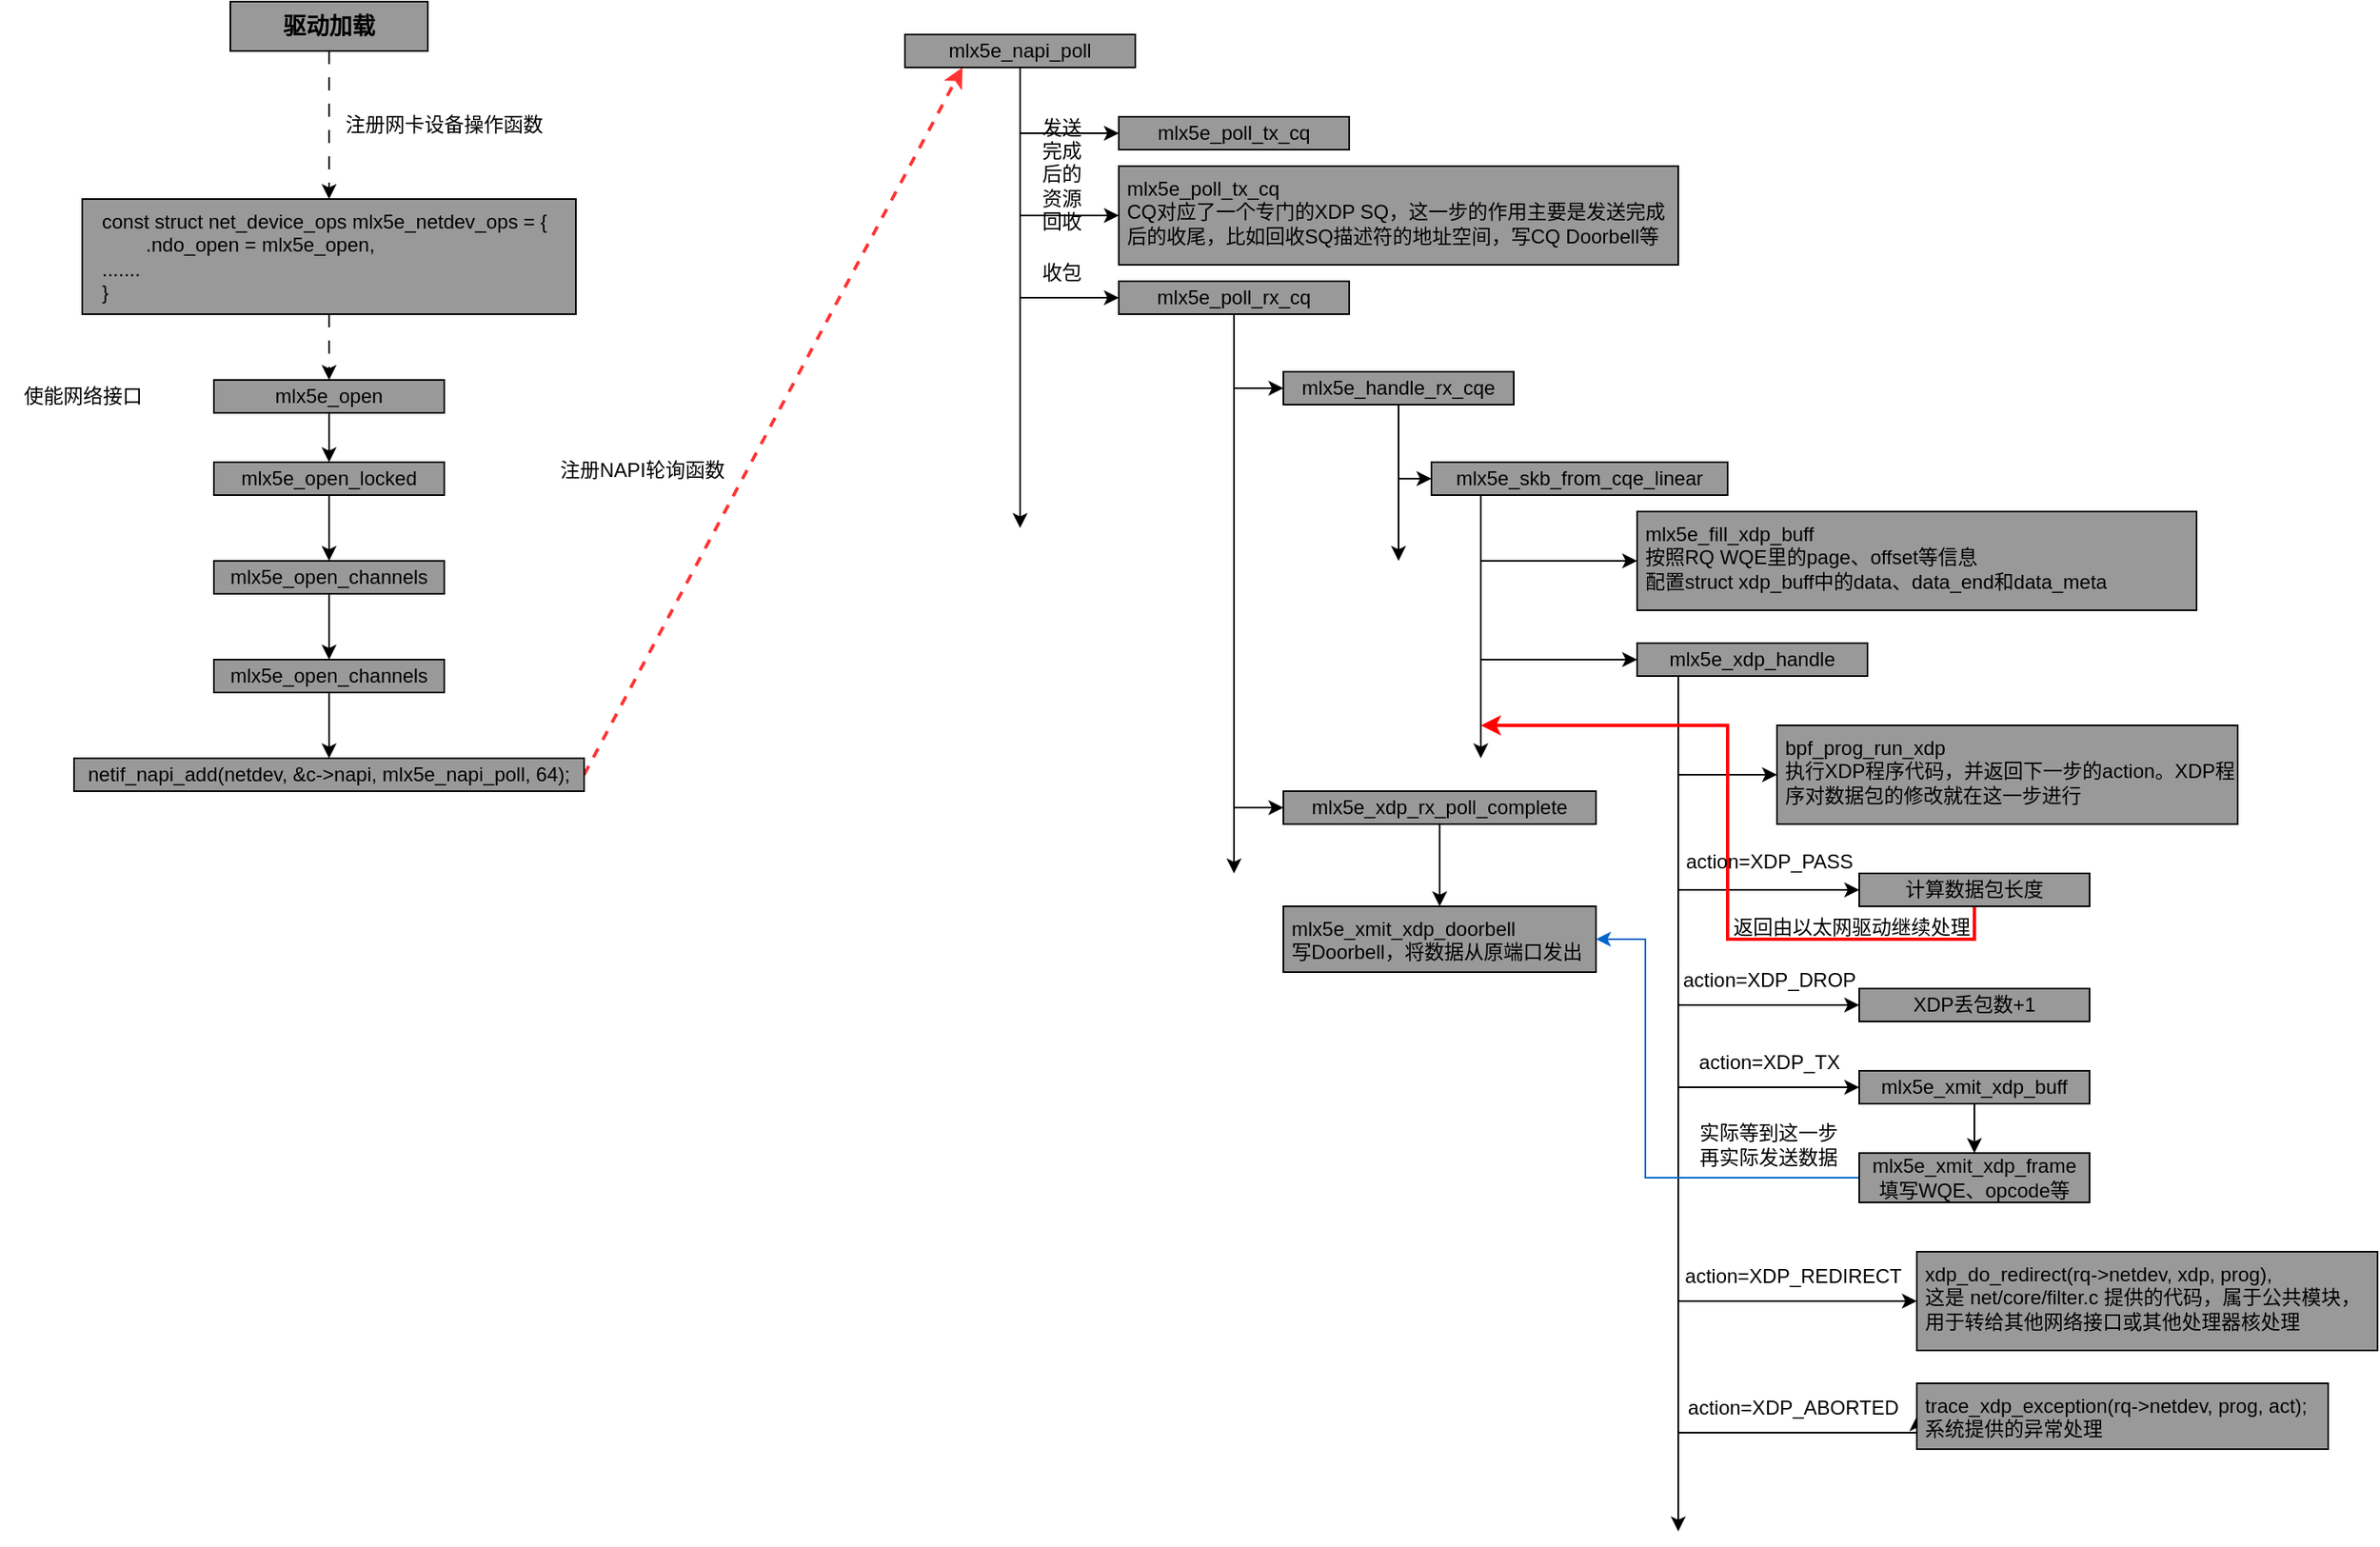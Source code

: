 <mxfile version="24.7.5">
  <diagram name="mlx5-xdp" id="FevarODxADinLCKY7utO">
    <mxGraphModel dx="1185" dy="627" grid="1" gridSize="10" guides="1" tooltips="1" connect="1" arrows="1" fold="1" page="1" pageScale="1" pageWidth="850" pageHeight="1100" math="0" shadow="0">
      <root>
        <mxCell id="0" />
        <mxCell id="1" parent="0" />
        <mxCell id="h8XMJmXSjZCXgNOctJCN-5" style="edgeStyle=orthogonalEdgeStyle;rounded=0;orthogonalLoop=1;jettySize=auto;html=1;fontFamily=Helvetica;fontSize=12;fontColor=default;dashed=1;dashPattern=8 8;" edge="1" parent="1" source="h8XMJmXSjZCXgNOctJCN-1" target="h8XMJmXSjZCXgNOctJCN-3">
          <mxGeometry relative="1" as="geometry" />
        </mxCell>
        <mxCell id="h8XMJmXSjZCXgNOctJCN-1" value="&lt;font style=&quot;font-size: 14px;&quot;&gt;&lt;b&gt;驱动加载&lt;/b&gt;&lt;/font&gt;" style="rounded=0;whiteSpace=wrap;html=1;fillColor=#999999;" vertex="1" parent="1">
          <mxGeometry x="250" y="320" width="120" height="30" as="geometry" />
        </mxCell>
        <mxCell id="h8XMJmXSjZCXgNOctJCN-2" value="" style="rounded=0;whiteSpace=wrap;html=1;fillColor=#999999;strokeColor=default;align=center;verticalAlign=middle;fontFamily=Helvetica;fontSize=12;fontColor=default;" vertex="1" parent="1">
          <mxGeometry x="160" y="440" width="300" height="70" as="geometry" />
        </mxCell>
        <mxCell id="h8XMJmXSjZCXgNOctJCN-16" style="edgeStyle=orthogonalEdgeStyle;rounded=0;orthogonalLoop=1;jettySize=auto;html=1;fontFamily=Helvetica;fontSize=12;fontColor=default;dashed=1;dashPattern=8 8;" edge="1" parent="1" source="h8XMJmXSjZCXgNOctJCN-3" target="h8XMJmXSjZCXgNOctJCN-6">
          <mxGeometry relative="1" as="geometry" />
        </mxCell>
        <mxCell id="h8XMJmXSjZCXgNOctJCN-3" value="const struct net_device_ops mlx5e_netdev_ops = {&lt;div&gt;&lt;span style=&quot;white-space: pre;&quot;&gt;&#x9;&lt;/span&gt;.ndo_open = mlx5e_open,&lt;/div&gt;&lt;div&gt;.......&lt;/div&gt;&lt;div&gt;}&lt;/div&gt;" style="text;html=1;align=left;verticalAlign=middle;whiteSpace=wrap;rounded=0;fontFamily=Helvetica;fontSize=12;fontColor=default;" vertex="1" parent="1">
          <mxGeometry x="170" y="440" width="280" height="70" as="geometry" />
        </mxCell>
        <mxCell id="h8XMJmXSjZCXgNOctJCN-4" value="注册网卡设备操作函数" style="text;strokeColor=none;align=center;fillColor=none;html=1;verticalAlign=middle;whiteSpace=wrap;rounded=0;fontFamily=Helvetica;fontSize=12;fontColor=default;" vertex="1" parent="1">
          <mxGeometry x="310" y="380" width="140" height="30" as="geometry" />
        </mxCell>
        <mxCell id="h8XMJmXSjZCXgNOctJCN-11" style="edgeStyle=orthogonalEdgeStyle;rounded=0;orthogonalLoop=1;jettySize=auto;html=1;fontFamily=Helvetica;fontSize=12;fontColor=default;" edge="1" parent="1" source="h8XMJmXSjZCXgNOctJCN-6" target="h8XMJmXSjZCXgNOctJCN-7">
          <mxGeometry relative="1" as="geometry" />
        </mxCell>
        <mxCell id="h8XMJmXSjZCXgNOctJCN-6" value="mlx5e_open" style="rounded=0;whiteSpace=wrap;html=1;fillColor=#999999;strokeColor=default;align=center;verticalAlign=middle;fontFamily=Helvetica;fontSize=12;fontColor=default;" vertex="1" parent="1">
          <mxGeometry x="240" y="550" width="140" height="20" as="geometry" />
        </mxCell>
        <mxCell id="h8XMJmXSjZCXgNOctJCN-13" style="edgeStyle=orthogonalEdgeStyle;rounded=0;orthogonalLoop=1;jettySize=auto;html=1;entryX=0.5;entryY=0;entryDx=0;entryDy=0;fontFamily=Helvetica;fontSize=12;fontColor=default;" edge="1" parent="1" source="h8XMJmXSjZCXgNOctJCN-7" target="h8XMJmXSjZCXgNOctJCN-8">
          <mxGeometry relative="1" as="geometry" />
        </mxCell>
        <mxCell id="h8XMJmXSjZCXgNOctJCN-7" value="mlx5e_open_locked" style="rounded=0;whiteSpace=wrap;html=1;fillColor=#999999;strokeColor=default;align=center;verticalAlign=middle;fontFamily=Helvetica;fontSize=12;fontColor=default;" vertex="1" parent="1">
          <mxGeometry x="240" y="600" width="140" height="20" as="geometry" />
        </mxCell>
        <mxCell id="h8XMJmXSjZCXgNOctJCN-14" style="edgeStyle=orthogonalEdgeStyle;rounded=0;orthogonalLoop=1;jettySize=auto;html=1;fontFamily=Helvetica;fontSize=12;fontColor=default;" edge="1" parent="1" source="h8XMJmXSjZCXgNOctJCN-8" target="h8XMJmXSjZCXgNOctJCN-9">
          <mxGeometry relative="1" as="geometry" />
        </mxCell>
        <mxCell id="h8XMJmXSjZCXgNOctJCN-8" value="mlx5e_open_channels" style="rounded=0;whiteSpace=wrap;html=1;fillColor=#999999;strokeColor=default;align=center;verticalAlign=middle;fontFamily=Helvetica;fontSize=12;fontColor=default;" vertex="1" parent="1">
          <mxGeometry x="240" y="660" width="140" height="20" as="geometry" />
        </mxCell>
        <mxCell id="h8XMJmXSjZCXgNOctJCN-15" style="edgeStyle=orthogonalEdgeStyle;rounded=0;orthogonalLoop=1;jettySize=auto;html=1;entryX=0.5;entryY=0;entryDx=0;entryDy=0;fontFamily=Helvetica;fontSize=12;fontColor=default;" edge="1" parent="1" source="h8XMJmXSjZCXgNOctJCN-9" target="h8XMJmXSjZCXgNOctJCN-10">
          <mxGeometry relative="1" as="geometry" />
        </mxCell>
        <mxCell id="h8XMJmXSjZCXgNOctJCN-9" value="mlx5e_open_channels" style="rounded=0;whiteSpace=wrap;html=1;fillColor=#999999;strokeColor=default;align=center;verticalAlign=middle;fontFamily=Helvetica;fontSize=12;fontColor=default;" vertex="1" parent="1">
          <mxGeometry x="240" y="720" width="140" height="20" as="geometry" />
        </mxCell>
        <mxCell id="h8XMJmXSjZCXgNOctJCN-83" style="rounded=0;orthogonalLoop=1;jettySize=auto;html=1;entryX=0.25;entryY=1;entryDx=0;entryDy=0;fontFamily=Helvetica;fontSize=12;fontColor=default;exitX=1;exitY=0.5;exitDx=0;exitDy=0;dashed=1;strokeColor=#FF3333;strokeWidth=2;" edge="1" parent="1" source="h8XMJmXSjZCXgNOctJCN-10" target="h8XMJmXSjZCXgNOctJCN-18">
          <mxGeometry relative="1" as="geometry" />
        </mxCell>
        <mxCell id="h8XMJmXSjZCXgNOctJCN-10" value="netif_napi_add(netdev, &amp;amp;c-&amp;gt;napi, mlx5e_napi_poll, 64);" style="rounded=0;whiteSpace=wrap;html=1;fillColor=#999999;strokeColor=default;align=center;verticalAlign=middle;fontFamily=Helvetica;fontSize=12;fontColor=default;" vertex="1" parent="1">
          <mxGeometry x="155" y="780" width="310" height="20" as="geometry" />
        </mxCell>
        <mxCell id="h8XMJmXSjZCXgNOctJCN-17" value="使能网络接口" style="text;html=1;align=center;verticalAlign=middle;resizable=0;points=[];autosize=1;strokeColor=none;fillColor=none;fontFamily=Helvetica;fontSize=12;fontColor=default;" vertex="1" parent="1">
          <mxGeometry x="110" y="545" width="100" height="30" as="geometry" />
        </mxCell>
        <mxCell id="h8XMJmXSjZCXgNOctJCN-22" style="edgeStyle=orthogonalEdgeStyle;rounded=0;orthogonalLoop=1;jettySize=auto;html=1;fontFamily=Helvetica;fontSize=12;fontColor=default;" edge="1" parent="1" source="h8XMJmXSjZCXgNOctJCN-18">
          <mxGeometry relative="1" as="geometry">
            <mxPoint x="730" y="640" as="targetPoint" />
          </mxGeometry>
        </mxCell>
        <mxCell id="h8XMJmXSjZCXgNOctJCN-23" style="edgeStyle=orthogonalEdgeStyle;rounded=0;orthogonalLoop=1;jettySize=auto;html=1;entryX=0;entryY=0.5;entryDx=0;entryDy=0;fontFamily=Helvetica;fontSize=12;fontColor=default;" edge="1" parent="1" source="h8XMJmXSjZCXgNOctJCN-18" target="h8XMJmXSjZCXgNOctJCN-19">
          <mxGeometry relative="1" as="geometry" />
        </mxCell>
        <mxCell id="h8XMJmXSjZCXgNOctJCN-24" style="edgeStyle=orthogonalEdgeStyle;rounded=0;orthogonalLoop=1;jettySize=auto;html=1;entryX=0;entryY=0.5;entryDx=0;entryDy=0;fontFamily=Helvetica;fontSize=12;fontColor=default;" edge="1" parent="1" source="h8XMJmXSjZCXgNOctJCN-18" target="h8XMJmXSjZCXgNOctJCN-20">
          <mxGeometry relative="1" as="geometry" />
        </mxCell>
        <mxCell id="h8XMJmXSjZCXgNOctJCN-25" style="edgeStyle=orthogonalEdgeStyle;rounded=0;orthogonalLoop=1;jettySize=auto;html=1;entryX=0;entryY=0.5;entryDx=0;entryDy=0;fontFamily=Helvetica;fontSize=12;fontColor=default;" edge="1" parent="1" source="h8XMJmXSjZCXgNOctJCN-18" target="h8XMJmXSjZCXgNOctJCN-21">
          <mxGeometry relative="1" as="geometry" />
        </mxCell>
        <mxCell id="h8XMJmXSjZCXgNOctJCN-18" value="mlx5e_napi_poll" style="rounded=0;whiteSpace=wrap;html=1;fillColor=#999999;strokeColor=default;align=center;verticalAlign=middle;fontFamily=Helvetica;fontSize=12;fontColor=default;" vertex="1" parent="1">
          <mxGeometry x="660" y="340" width="140" height="20" as="geometry" />
        </mxCell>
        <mxCell id="h8XMJmXSjZCXgNOctJCN-19" value="mlx5e_poll_tx_cq" style="rounded=0;whiteSpace=wrap;html=1;fillColor=#999999;strokeColor=default;align=center;verticalAlign=middle;fontFamily=Helvetica;fontSize=12;fontColor=default;" vertex="1" parent="1">
          <mxGeometry x="790" y="390" width="140" height="20" as="geometry" />
        </mxCell>
        <mxCell id="h8XMJmXSjZCXgNOctJCN-20" value="mlx5e_poll_tx_cq&lt;div&gt;CQ对应了一个专门的XDP SQ，这一步的作用主要是发送完成后的收尾，比如回收SQ描述符的地址空间，写CQ Doorbell等&lt;/div&gt;" style="rounded=0;whiteSpace=wrap;html=1;fillColor=#999999;strokeColor=default;align=left;verticalAlign=top;fontFamily=Helvetica;fontSize=12;fontColor=default;spacingLeft=3;spacingTop=0;spacing=2;spacingBottom=0;" vertex="1" parent="1">
          <mxGeometry x="790" y="420" width="340" height="60" as="geometry" />
        </mxCell>
        <mxCell id="h8XMJmXSjZCXgNOctJCN-36" style="edgeStyle=orthogonalEdgeStyle;rounded=0;orthogonalLoop=1;jettySize=auto;html=1;fontFamily=Helvetica;fontSize=12;fontColor=default;" edge="1" parent="1" source="h8XMJmXSjZCXgNOctJCN-21">
          <mxGeometry relative="1" as="geometry">
            <mxPoint x="860" y="850" as="targetPoint" />
          </mxGeometry>
        </mxCell>
        <mxCell id="h8XMJmXSjZCXgNOctJCN-37" style="edgeStyle=orthogonalEdgeStyle;rounded=0;orthogonalLoop=1;jettySize=auto;html=1;entryX=0;entryY=0.5;entryDx=0;entryDy=0;fontFamily=Helvetica;fontSize=12;fontColor=default;" edge="1" parent="1" source="h8XMJmXSjZCXgNOctJCN-21" target="h8XMJmXSjZCXgNOctJCN-29">
          <mxGeometry relative="1" as="geometry" />
        </mxCell>
        <mxCell id="h8XMJmXSjZCXgNOctJCN-46" style="edgeStyle=orthogonalEdgeStyle;rounded=0;orthogonalLoop=1;jettySize=auto;html=1;entryX=0;entryY=0.5;entryDx=0;entryDy=0;fontFamily=Helvetica;fontSize=12;fontColor=default;" edge="1" parent="1" source="h8XMJmXSjZCXgNOctJCN-21" target="h8XMJmXSjZCXgNOctJCN-45">
          <mxGeometry relative="1" as="geometry" />
        </mxCell>
        <mxCell id="h8XMJmXSjZCXgNOctJCN-21" value="mlx5e_poll_rx_cq" style="rounded=0;whiteSpace=wrap;html=1;fillColor=#999999;strokeColor=default;align=center;verticalAlign=middle;fontFamily=Helvetica;fontSize=12;fontColor=default;" vertex="1" parent="1">
          <mxGeometry x="790" y="490" width="140" height="20" as="geometry" />
        </mxCell>
        <mxCell id="h8XMJmXSjZCXgNOctJCN-26" value="发送&lt;div&gt;完成&lt;/div&gt;&lt;div&gt;后的&lt;/div&gt;&lt;div&gt;资源&lt;/div&gt;&lt;div&gt;回收&lt;/div&gt;" style="text;html=1;align=center;verticalAlign=middle;resizable=0;points=[];autosize=1;strokeColor=none;fillColor=none;fontFamily=Helvetica;fontSize=12;fontColor=default;" vertex="1" parent="1">
          <mxGeometry x="730" y="380" width="50" height="90" as="geometry" />
        </mxCell>
        <mxCell id="h8XMJmXSjZCXgNOctJCN-27" value="收包" style="text;html=1;align=center;verticalAlign=middle;resizable=0;points=[];autosize=1;strokeColor=none;fillColor=none;fontFamily=Helvetica;fontSize=12;fontColor=default;" vertex="1" parent="1">
          <mxGeometry x="730" y="470" width="50" height="30" as="geometry" />
        </mxCell>
        <mxCell id="h8XMJmXSjZCXgNOctJCN-39" style="edgeStyle=orthogonalEdgeStyle;rounded=0;orthogonalLoop=1;jettySize=auto;html=1;entryX=0;entryY=0.5;entryDx=0;entryDy=0;fontFamily=Helvetica;fontSize=12;fontColor=default;" edge="1" parent="1" source="h8XMJmXSjZCXgNOctJCN-29" target="h8XMJmXSjZCXgNOctJCN-30">
          <mxGeometry relative="1" as="geometry" />
        </mxCell>
        <mxCell id="h8XMJmXSjZCXgNOctJCN-47" style="edgeStyle=orthogonalEdgeStyle;rounded=0;orthogonalLoop=1;jettySize=auto;html=1;fontFamily=Helvetica;fontSize=12;fontColor=default;" edge="1" parent="1" source="h8XMJmXSjZCXgNOctJCN-29">
          <mxGeometry relative="1" as="geometry">
            <mxPoint x="960" y="660" as="targetPoint" />
          </mxGeometry>
        </mxCell>
        <mxCell id="h8XMJmXSjZCXgNOctJCN-29" value="mlx5e_handle_rx_cqe" style="rounded=0;whiteSpace=wrap;html=1;fillColor=#999999;strokeColor=default;align=center;verticalAlign=middle;fontFamily=Helvetica;fontSize=12;fontColor=default;" vertex="1" parent="1">
          <mxGeometry x="890" y="545" width="140" height="20" as="geometry" />
        </mxCell>
        <mxCell id="h8XMJmXSjZCXgNOctJCN-42" style="edgeStyle=orthogonalEdgeStyle;rounded=0;orthogonalLoop=1;jettySize=auto;html=1;entryX=0;entryY=0.5;entryDx=0;entryDy=0;fontFamily=Helvetica;fontSize=12;fontColor=default;" edge="1" parent="1" source="h8XMJmXSjZCXgNOctJCN-30" target="h8XMJmXSjZCXgNOctJCN-32">
          <mxGeometry relative="1" as="geometry">
            <Array as="points">
              <mxPoint x="1010" y="660" />
            </Array>
          </mxGeometry>
        </mxCell>
        <mxCell id="h8XMJmXSjZCXgNOctJCN-43" style="edgeStyle=orthogonalEdgeStyle;rounded=0;orthogonalLoop=1;jettySize=auto;html=1;fontFamily=Helvetica;fontSize=12;fontColor=default;" edge="1" parent="1" source="h8XMJmXSjZCXgNOctJCN-30">
          <mxGeometry relative="1" as="geometry">
            <mxPoint x="1010" y="780" as="targetPoint" />
            <Array as="points">
              <mxPoint x="1010" y="770" />
            </Array>
          </mxGeometry>
        </mxCell>
        <mxCell id="h8XMJmXSjZCXgNOctJCN-44" style="edgeStyle=orthogonalEdgeStyle;rounded=0;orthogonalLoop=1;jettySize=auto;html=1;entryX=0;entryY=0.5;entryDx=0;entryDy=0;fontFamily=Helvetica;fontSize=12;fontColor=default;" edge="1" parent="1" source="h8XMJmXSjZCXgNOctJCN-30" target="h8XMJmXSjZCXgNOctJCN-34">
          <mxGeometry relative="1" as="geometry">
            <Array as="points">
              <mxPoint x="1010" y="720" />
            </Array>
          </mxGeometry>
        </mxCell>
        <mxCell id="h8XMJmXSjZCXgNOctJCN-30" value="mlx5e_skb_from_cqe_linear" style="rounded=0;whiteSpace=wrap;html=1;fillColor=#999999;strokeColor=default;align=center;verticalAlign=middle;fontFamily=Helvetica;fontSize=12;fontColor=default;" vertex="1" parent="1">
          <mxGeometry x="980" y="600" width="180" height="20" as="geometry" />
        </mxCell>
        <mxCell id="h8XMJmXSjZCXgNOctJCN-32" value="mlx5e_fill_xdp_buff&lt;div&gt;按照RQ WQE里的page、offset等信息&lt;/div&gt;&lt;div&gt;配置struct xdp_buff中的data、data_end和data_meta&lt;/div&gt;" style="rounded=0;whiteSpace=wrap;html=1;fillColor=#999999;strokeColor=default;align=left;verticalAlign=top;fontFamily=Helvetica;fontSize=12;fontColor=default;spacingLeft=3;spacingTop=0;spacing=2;spacingBottom=0;" vertex="1" parent="1">
          <mxGeometry x="1105" y="630" width="340" height="60" as="geometry" />
        </mxCell>
        <mxCell id="h8XMJmXSjZCXgNOctJCN-52" style="edgeStyle=orthogonalEdgeStyle;rounded=0;orthogonalLoop=1;jettySize=auto;html=1;fontFamily=Helvetica;fontSize=12;fontColor=default;" edge="1" parent="1" source="h8XMJmXSjZCXgNOctJCN-34">
          <mxGeometry relative="1" as="geometry">
            <mxPoint x="1130" y="1250" as="targetPoint" />
            <Array as="points">
              <mxPoint x="1130" y="1250" />
            </Array>
          </mxGeometry>
        </mxCell>
        <mxCell id="h8XMJmXSjZCXgNOctJCN-53" style="edgeStyle=orthogonalEdgeStyle;rounded=0;orthogonalLoop=1;jettySize=auto;html=1;entryX=0;entryY=0.5;entryDx=0;entryDy=0;fontFamily=Helvetica;fontSize=12;fontColor=default;" edge="1" parent="1" source="h8XMJmXSjZCXgNOctJCN-34" target="h8XMJmXSjZCXgNOctJCN-50">
          <mxGeometry relative="1" as="geometry">
            <Array as="points">
              <mxPoint x="1130" y="790" />
            </Array>
          </mxGeometry>
        </mxCell>
        <mxCell id="h8XMJmXSjZCXgNOctJCN-63" style="edgeStyle=orthogonalEdgeStyle;rounded=0;orthogonalLoop=1;jettySize=auto;html=1;entryX=0;entryY=0.5;entryDx=0;entryDy=0;fontFamily=Helvetica;fontSize=12;fontColor=default;" edge="1" parent="1" source="h8XMJmXSjZCXgNOctJCN-34" target="h8XMJmXSjZCXgNOctJCN-51">
          <mxGeometry relative="1" as="geometry">
            <Array as="points">
              <mxPoint x="1130" y="860" />
            </Array>
          </mxGeometry>
        </mxCell>
        <mxCell id="h8XMJmXSjZCXgNOctJCN-65" style="edgeStyle=orthogonalEdgeStyle;rounded=0;orthogonalLoop=1;jettySize=auto;html=1;entryX=0;entryY=0.5;entryDx=0;entryDy=0;fontFamily=Helvetica;fontSize=12;fontColor=default;" edge="1" parent="1" target="h8XMJmXSjZCXgNOctJCN-54">
          <mxGeometry relative="1" as="geometry">
            <mxPoint x="1129.999" y="750" as="sourcePoint" />
            <Array as="points">
              <mxPoint x="1129.97" y="930" />
            </Array>
          </mxGeometry>
        </mxCell>
        <mxCell id="h8XMJmXSjZCXgNOctJCN-66" style="edgeStyle=orthogonalEdgeStyle;rounded=0;orthogonalLoop=1;jettySize=auto;html=1;entryX=0;entryY=0.5;entryDx=0;entryDy=0;fontFamily=Helvetica;fontSize=12;fontColor=default;" edge="1" parent="1" target="h8XMJmXSjZCXgNOctJCN-55">
          <mxGeometry relative="1" as="geometry">
            <mxPoint x="1129.999" y="750" as="sourcePoint" />
            <Array as="points">
              <mxPoint x="1129.97" y="980" />
            </Array>
          </mxGeometry>
        </mxCell>
        <mxCell id="h8XMJmXSjZCXgNOctJCN-68" style="edgeStyle=orthogonalEdgeStyle;rounded=0;orthogonalLoop=1;jettySize=auto;html=1;entryX=0;entryY=0.5;entryDx=0;entryDy=0;fontFamily=Helvetica;fontSize=12;fontColor=default;" edge="1" parent="1" target="h8XMJmXSjZCXgNOctJCN-59">
          <mxGeometry relative="1" as="geometry">
            <mxPoint x="1129.999" y="750" as="sourcePoint" />
            <Array as="points">
              <mxPoint x="1129.97" y="1190" />
            </Array>
          </mxGeometry>
        </mxCell>
        <mxCell id="h8XMJmXSjZCXgNOctJCN-69" style="edgeStyle=orthogonalEdgeStyle;rounded=0;orthogonalLoop=1;jettySize=auto;html=1;entryX=0;entryY=0.5;entryDx=0;entryDy=0;fontFamily=Helvetica;fontSize=12;fontColor=default;" edge="1" parent="1" target="h8XMJmXSjZCXgNOctJCN-58">
          <mxGeometry relative="1" as="geometry">
            <mxPoint x="1129.999" y="750" as="sourcePoint" />
            <Array as="points">
              <mxPoint x="1129.97" y="1110" />
            </Array>
          </mxGeometry>
        </mxCell>
        <mxCell id="h8XMJmXSjZCXgNOctJCN-34" value="mlx5e_xdp_handle" style="rounded=0;whiteSpace=wrap;html=1;fillColor=#999999;strokeColor=default;align=center;verticalAlign=middle;fontFamily=Helvetica;fontSize=12;fontColor=default;" vertex="1" parent="1">
          <mxGeometry x="1105" y="710" width="140" height="20" as="geometry" />
        </mxCell>
        <mxCell id="h8XMJmXSjZCXgNOctJCN-49" style="edgeStyle=orthogonalEdgeStyle;rounded=0;orthogonalLoop=1;jettySize=auto;html=1;fontFamily=Helvetica;fontSize=12;fontColor=default;" edge="1" parent="1" source="h8XMJmXSjZCXgNOctJCN-45" target="h8XMJmXSjZCXgNOctJCN-48">
          <mxGeometry relative="1" as="geometry" />
        </mxCell>
        <mxCell id="h8XMJmXSjZCXgNOctJCN-45" value="mlx5e_xdp_rx_poll_complete" style="rounded=0;whiteSpace=wrap;html=1;fillColor=#999999;strokeColor=default;align=center;verticalAlign=middle;fontFamily=Helvetica;fontSize=12;fontColor=default;" vertex="1" parent="1">
          <mxGeometry x="890" y="800" width="190" height="20" as="geometry" />
        </mxCell>
        <mxCell id="h8XMJmXSjZCXgNOctJCN-48" value="mlx5e_xmit_xdp_doorbell&lt;div&gt;写Doorbell，将数据从原端口发出&lt;/div&gt;" style="rounded=0;whiteSpace=wrap;html=1;fillColor=#999999;strokeColor=default;align=left;verticalAlign=top;fontFamily=Helvetica;fontSize=12;fontColor=default;spacingLeft=3;spacingTop=0;spacing=2;spacingBottom=0;" vertex="1" parent="1">
          <mxGeometry x="890" y="870" width="190" height="40" as="geometry" />
        </mxCell>
        <mxCell id="h8XMJmXSjZCXgNOctJCN-50" value="bpf_prog_run_xdp&lt;div&gt;执行XDP程序代码，并返回下一步的action。XDP程序对数据包的修改就在这一步进行&lt;/div&gt;" style="rounded=0;whiteSpace=wrap;html=1;fillColor=#999999;strokeColor=default;align=left;verticalAlign=top;fontFamily=Helvetica;fontSize=12;fontColor=default;spacingLeft=3;spacingTop=0;spacing=2;spacingBottom=0;" vertex="1" parent="1">
          <mxGeometry x="1190" y="760" width="280" height="60" as="geometry" />
        </mxCell>
        <mxCell id="h8XMJmXSjZCXgNOctJCN-72" style="edgeStyle=orthogonalEdgeStyle;rounded=0;orthogonalLoop=1;jettySize=auto;html=1;fontFamily=Helvetica;fontSize=12;fontColor=default;strokeColor=#FF0000;strokeWidth=2;" edge="1" parent="1" source="h8XMJmXSjZCXgNOctJCN-51">
          <mxGeometry relative="1" as="geometry">
            <mxPoint x="1010" y="760" as="targetPoint" />
            <Array as="points">
              <mxPoint x="1310" y="890" />
              <mxPoint x="1160" y="890" />
              <mxPoint x="1160" y="760" />
              <mxPoint x="1040" y="760" />
            </Array>
          </mxGeometry>
        </mxCell>
        <mxCell id="h8XMJmXSjZCXgNOctJCN-51" value="计算数据包长度" style="rounded=0;whiteSpace=wrap;html=1;fillColor=#999999;strokeColor=default;align=center;verticalAlign=middle;fontFamily=Helvetica;fontSize=12;fontColor=default;" vertex="1" parent="1">
          <mxGeometry x="1240" y="850" width="140" height="20" as="geometry" />
        </mxCell>
        <mxCell id="h8XMJmXSjZCXgNOctJCN-54" value="XDP丢包数+1" style="rounded=0;whiteSpace=wrap;html=1;fillColor=#999999;strokeColor=default;align=center;verticalAlign=middle;fontFamily=Helvetica;fontSize=12;fontColor=default;" vertex="1" parent="1">
          <mxGeometry x="1239.97" y="920" width="140" height="20" as="geometry" />
        </mxCell>
        <mxCell id="h8XMJmXSjZCXgNOctJCN-76" style="edgeStyle=orthogonalEdgeStyle;rounded=0;orthogonalLoop=1;jettySize=auto;html=1;entryX=0.5;entryY=0;entryDx=0;entryDy=0;fontFamily=Helvetica;fontSize=12;fontColor=default;" edge="1" parent="1" source="h8XMJmXSjZCXgNOctJCN-55" target="h8XMJmXSjZCXgNOctJCN-56">
          <mxGeometry relative="1" as="geometry" />
        </mxCell>
        <mxCell id="h8XMJmXSjZCXgNOctJCN-55" value="mlx5e_xmit_xdp_buff" style="rounded=0;whiteSpace=wrap;html=1;fillColor=#999999;strokeColor=default;align=center;verticalAlign=middle;fontFamily=Helvetica;fontSize=12;fontColor=default;" vertex="1" parent="1">
          <mxGeometry x="1239.97" y="970" width="140" height="20" as="geometry" />
        </mxCell>
        <mxCell id="h8XMJmXSjZCXgNOctJCN-77" style="edgeStyle=orthogonalEdgeStyle;rounded=0;orthogonalLoop=1;jettySize=auto;html=1;entryX=1;entryY=0.5;entryDx=0;entryDy=0;fontFamily=Helvetica;fontSize=12;fontColor=default;strokeColor=#0066CC;" edge="1" parent="1" source="h8XMJmXSjZCXgNOctJCN-56" target="h8XMJmXSjZCXgNOctJCN-48">
          <mxGeometry relative="1" as="geometry">
            <Array as="points">
              <mxPoint x="1110" y="1035" />
              <mxPoint x="1110" y="890" />
            </Array>
          </mxGeometry>
        </mxCell>
        <mxCell id="h8XMJmXSjZCXgNOctJCN-56" value="mlx5e_xmit_xdp_frame&lt;div&gt;填写WQE、opcode等&lt;/div&gt;" style="rounded=0;whiteSpace=wrap;html=1;fillColor=#999999;strokeColor=default;align=center;verticalAlign=middle;fontFamily=Helvetica;fontSize=12;fontColor=default;" vertex="1" parent="1">
          <mxGeometry x="1239.97" y="1020" width="140" height="30" as="geometry" />
        </mxCell>
        <mxCell id="h8XMJmXSjZCXgNOctJCN-58" value="xdp_do_redirect(rq-&amp;gt;netdev, xdp, prog),&lt;div&gt;这是 net/core/filter.c 提供的代码，属于公共模块，用于转给其他网络接口或其他处理器核处理&lt;/div&gt;" style="rounded=0;whiteSpace=wrap;html=1;fillColor=#999999;strokeColor=default;align=left;verticalAlign=top;fontFamily=Helvetica;fontSize=12;fontColor=default;spacingLeft=3;spacingTop=0;spacing=2;spacingBottom=0;" vertex="1" parent="1">
          <mxGeometry x="1275" y="1080" width="280" height="60" as="geometry" />
        </mxCell>
        <mxCell id="h8XMJmXSjZCXgNOctJCN-59" value="trace_xdp_exception(rq-&amp;gt;netdev, prog, act);&lt;div&gt;系统提供的异常处理&lt;/div&gt;" style="rounded=0;whiteSpace=wrap;html=1;fillColor=#999999;strokeColor=default;align=left;verticalAlign=top;fontFamily=Helvetica;fontSize=12;fontColor=default;spacingLeft=3;spacingTop=0;spacing=2;spacingBottom=0;" vertex="1" parent="1">
          <mxGeometry x="1275" y="1160" width="250" height="40" as="geometry" />
        </mxCell>
        <mxCell id="h8XMJmXSjZCXgNOctJCN-70" value="&lt;p style=&quot;line-height: 120%;&quot;&gt;action=XDP_PASS&lt;/p&gt;" style="text;html=1;align=center;verticalAlign=middle;resizable=0;points=[];autosize=1;strokeColor=none;fillColor=none;fontFamily=Helvetica;fontSize=12;fontColor=default;" vertex="1" parent="1">
          <mxGeometry x="1120" y="818" width="130" height="50" as="geometry" />
        </mxCell>
        <mxCell id="h8XMJmXSjZCXgNOctJCN-73" value="返回由以太网驱动继续处理" style="text;html=1;align=center;verticalAlign=middle;resizable=0;points=[];autosize=1;strokeColor=none;fillColor=none;fontFamily=Helvetica;fontSize=12;fontColor=default;" vertex="1" parent="1">
          <mxGeometry x="1150" y="868" width="170" height="30" as="geometry" />
        </mxCell>
        <mxCell id="h8XMJmXSjZCXgNOctJCN-74" value="&lt;p style=&quot;line-height: 120%;&quot;&gt;action=XDP_DROP&lt;/p&gt;" style="text;html=1;align=center;verticalAlign=middle;resizable=0;points=[];autosize=1;strokeColor=none;fillColor=none;fontFamily=Helvetica;fontSize=12;fontColor=default;" vertex="1" parent="1">
          <mxGeometry x="1120" y="890" width="130" height="50" as="geometry" />
        </mxCell>
        <mxCell id="h8XMJmXSjZCXgNOctJCN-75" value="&lt;p style=&quot;line-height: 120%;&quot;&gt;action=XDP_TX&lt;/p&gt;" style="text;html=1;align=center;verticalAlign=middle;resizable=0;points=[];autosize=1;strokeColor=none;fillColor=none;fontFamily=Helvetica;fontSize=12;fontColor=default;" vertex="1" parent="1">
          <mxGeometry x="1130" y="940" width="110" height="50" as="geometry" />
        </mxCell>
        <mxCell id="h8XMJmXSjZCXgNOctJCN-80" value="实际等到这一步再实际发送数据" style="text;html=1;align=center;verticalAlign=middle;whiteSpace=wrap;rounded=0;fontFamily=Helvetica;fontSize=12;fontColor=default;" vertex="1" parent="1">
          <mxGeometry x="1140" y="1000" width="90" height="30" as="geometry" />
        </mxCell>
        <mxCell id="h8XMJmXSjZCXgNOctJCN-81" value="action=XDP_REDIRECT" style="text;html=1;align=center;verticalAlign=middle;whiteSpace=wrap;rounded=0;fontFamily=Helvetica;fontSize=12;fontColor=default;" vertex="1" parent="1">
          <mxGeometry x="1130" y="1080" width="140" height="30" as="geometry" />
        </mxCell>
        <mxCell id="h8XMJmXSjZCXgNOctJCN-82" value="action=XDP_ABORTED" style="text;html=1;align=center;verticalAlign=middle;whiteSpace=wrap;rounded=0;fontFamily=Helvetica;fontSize=12;fontColor=default;" vertex="1" parent="1">
          <mxGeometry x="1130" y="1160" width="140" height="30" as="geometry" />
        </mxCell>
        <mxCell id="h8XMJmXSjZCXgNOctJCN-84" value="注册NAPI轮询函数" style="text;html=1;align=center;verticalAlign=middle;resizable=0;points=[];autosize=1;strokeColor=none;fillColor=none;fontFamily=Helvetica;fontSize=12;fontColor=default;" vertex="1" parent="1">
          <mxGeometry x="440" y="590" width="120" height="30" as="geometry" />
        </mxCell>
      </root>
    </mxGraphModel>
  </diagram>
</mxfile>
